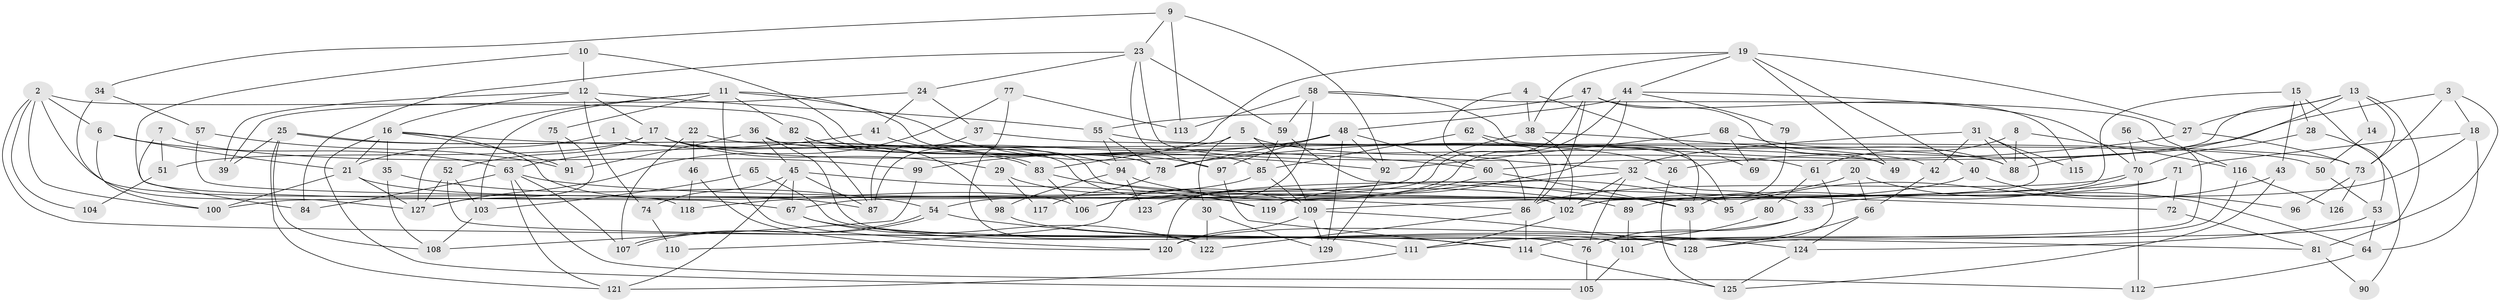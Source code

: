 // Generated by graph-tools (version 1.1) at 2025/50/03/09/25 03:50:06]
// undirected, 129 vertices, 258 edges
graph export_dot {
graph [start="1"]
  node [color=gray90,style=filled];
  1;
  2;
  3;
  4;
  5;
  6;
  7;
  8;
  9;
  10;
  11;
  12;
  13;
  14;
  15;
  16;
  17;
  18;
  19;
  20;
  21;
  22;
  23;
  24;
  25;
  26;
  27;
  28;
  29;
  30;
  31;
  32;
  33;
  34;
  35;
  36;
  37;
  38;
  39;
  40;
  41;
  42;
  43;
  44;
  45;
  46;
  47;
  48;
  49;
  50;
  51;
  52;
  53;
  54;
  55;
  56;
  57;
  58;
  59;
  60;
  61;
  62;
  63;
  64;
  65;
  66;
  67;
  68;
  69;
  70;
  71;
  72;
  73;
  74;
  75;
  76;
  77;
  78;
  79;
  80;
  81;
  82;
  83;
  84;
  85;
  86;
  87;
  88;
  89;
  90;
  91;
  92;
  93;
  94;
  95;
  96;
  97;
  98;
  99;
  100;
  101;
  102;
  103;
  104;
  105;
  106;
  107;
  108;
  109;
  110;
  111;
  112;
  113;
  114;
  115;
  116;
  117;
  118;
  119;
  120;
  121;
  122;
  123;
  124;
  125;
  126;
  127;
  128;
  129;
  1 -- 21;
  1 -- 119;
  2 -- 6;
  2 -- 78;
  2 -- 81;
  2 -- 100;
  2 -- 104;
  2 -- 118;
  3 -- 18;
  3 -- 73;
  3 -- 26;
  3 -- 101;
  4 -- 86;
  4 -- 38;
  4 -- 69;
  5 -- 109;
  5 -- 30;
  5 -- 61;
  5 -- 83;
  6 -- 100;
  6 -- 63;
  6 -- 21;
  7 -- 99;
  7 -- 84;
  7 -- 51;
  8 -- 116;
  8 -- 88;
  8 -- 61;
  9 -- 34;
  9 -- 23;
  9 -- 92;
  9 -- 113;
  10 -- 78;
  10 -- 12;
  10 -- 67;
  11 -- 92;
  11 -- 85;
  11 -- 75;
  11 -- 82;
  11 -- 103;
  11 -- 120;
  11 -- 127;
  12 -- 39;
  12 -- 16;
  12 -- 17;
  12 -- 55;
  12 -- 74;
  13 -- 60;
  13 -- 27;
  13 -- 14;
  13 -- 73;
  13 -- 81;
  13 -- 88;
  14 -- 50;
  15 -- 43;
  15 -- 102;
  15 -- 28;
  15 -- 53;
  16 -- 60;
  16 -- 21;
  16 -- 35;
  16 -- 91;
  16 -- 105;
  16 -- 106;
  17 -- 93;
  17 -- 26;
  17 -- 29;
  17 -- 51;
  17 -- 52;
  18 -- 71;
  18 -- 33;
  18 -- 64;
  19 -- 49;
  19 -- 87;
  19 -- 27;
  19 -- 38;
  19 -- 40;
  19 -- 44;
  20 -- 119;
  20 -- 64;
  20 -- 66;
  21 -- 127;
  21 -- 87;
  21 -- 100;
  22 -- 107;
  22 -- 88;
  22 -- 46;
  23 -- 32;
  23 -- 97;
  23 -- 24;
  23 -- 59;
  23 -- 84;
  24 -- 41;
  24 -- 37;
  24 -- 39;
  25 -- 83;
  25 -- 83;
  25 -- 121;
  25 -- 39;
  25 -- 108;
  26 -- 125;
  27 -- 73;
  27 -- 78;
  28 -- 70;
  28 -- 90;
  29 -- 109;
  29 -- 117;
  30 -- 129;
  30 -- 122;
  31 -- 32;
  31 -- 42;
  31 -- 88;
  31 -- 115;
  31 -- 119;
  32 -- 102;
  32 -- 120;
  32 -- 33;
  32 -- 76;
  33 -- 76;
  33 -- 120;
  34 -- 57;
  34 -- 127;
  35 -- 54;
  35 -- 108;
  36 -- 101;
  36 -- 91;
  36 -- 45;
  36 -- 50;
  37 -- 87;
  37 -- 49;
  38 -- 100;
  38 -- 42;
  38 -- 102;
  40 -- 106;
  40 -- 96;
  41 -- 63;
  41 -- 97;
  42 -- 66;
  43 -- 95;
  43 -- 125;
  44 -- 54;
  44 -- 48;
  44 -- 70;
  44 -- 79;
  44 -- 123;
  45 -- 121;
  45 -- 67;
  45 -- 74;
  45 -- 87;
  45 -- 119;
  46 -- 120;
  46 -- 118;
  47 -- 55;
  47 -- 67;
  47 -- 49;
  47 -- 86;
  47 -- 115;
  48 -- 129;
  48 -- 60;
  48 -- 78;
  48 -- 92;
  48 -- 97;
  48 -- 99;
  50 -- 53;
  51 -- 104;
  52 -- 103;
  52 -- 127;
  52 -- 128;
  53 -- 124;
  53 -- 64;
  54 -- 124;
  54 -- 107;
  54 -- 107;
  55 -- 78;
  55 -- 73;
  55 -- 94;
  56 -- 70;
  56 -- 114;
  57 -- 91;
  57 -- 102;
  58 -- 113;
  58 -- 93;
  58 -- 59;
  58 -- 110;
  58 -- 116;
  59 -- 72;
  59 -- 85;
  60 -- 106;
  60 -- 93;
  61 -- 76;
  61 -- 80;
  62 -- 85;
  62 -- 86;
  62 -- 95;
  63 -- 112;
  63 -- 86;
  63 -- 84;
  63 -- 107;
  63 -- 121;
  64 -- 112;
  65 -- 103;
  65 -- 76;
  66 -- 128;
  66 -- 124;
  67 -- 111;
  67 -- 122;
  68 -- 92;
  68 -- 88;
  68 -- 69;
  70 -- 89;
  70 -- 86;
  70 -- 112;
  71 -- 109;
  71 -- 72;
  71 -- 102;
  72 -- 81;
  73 -- 96;
  73 -- 126;
  74 -- 110;
  75 -- 127;
  75 -- 91;
  76 -- 105;
  77 -- 127;
  77 -- 122;
  77 -- 113;
  78 -- 117;
  79 -- 93;
  80 -- 111;
  81 -- 90;
  82 -- 87;
  82 -- 94;
  82 -- 98;
  83 -- 89;
  83 -- 106;
  85 -- 118;
  85 -- 109;
  86 -- 114;
  86 -- 122;
  89 -- 101;
  92 -- 129;
  93 -- 128;
  94 -- 95;
  94 -- 98;
  94 -- 123;
  97 -- 114;
  98 -- 114;
  99 -- 108;
  101 -- 105;
  102 -- 111;
  103 -- 108;
  109 -- 120;
  109 -- 128;
  109 -- 129;
  111 -- 121;
  114 -- 125;
  116 -- 128;
  116 -- 126;
  124 -- 125;
}
